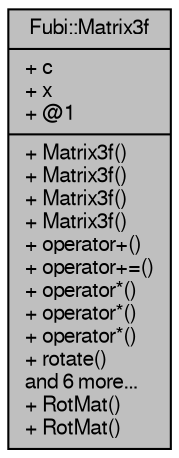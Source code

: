 digraph "Fubi::Matrix3f"
{
  edge [fontname="FreeSans",fontsize="10",labelfontname="FreeSans",labelfontsize="10"];
  node [fontname="FreeSans",fontsize="10",shape=record];
  Node1 [label="{Fubi::Matrix3f\n|+ c\l+ x\l+ @1\l|+ Matrix3f()\l+ Matrix3f()\l+ Matrix3f()\l+ Matrix3f()\l+ operator+()\l+ operator+=()\l+ operator*()\l+ operator*()\l+ operator*()\l+ rotate()\land 6 more...\l+ RotMat()\l+ RotMat()\l}",height=0.2,width=0.4,color="black", fillcolor="grey75", style="filled" fontcolor="black"];
}
